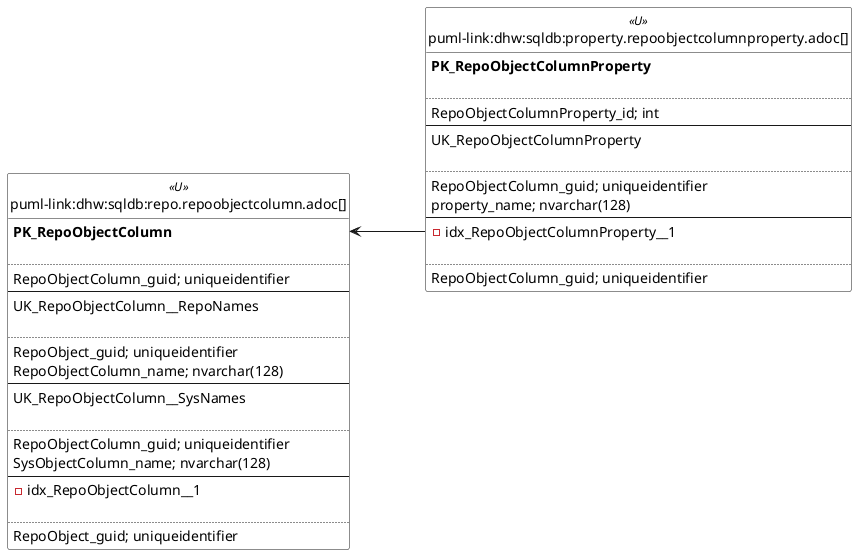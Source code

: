 @startuml
left to right direction
'top to bottom direction
hide circle
'avoide "." issues:
set namespaceSeparator none


skinparam class {
  BackgroundColor White
  BackgroundColor<<FN>> Yellow
  BackgroundColor<<FS>> Yellow
  BackgroundColor<<FT>> LightGray
  BackgroundColor<<IF>> Yellow
  BackgroundColor<<IS>> Yellow
  BackgroundColor<<P>> Aqua
  BackgroundColor<<PC>> Aqua
  BackgroundColor<<SN>> Yellow
  BackgroundColor<<SO>> SlateBlue
  BackgroundColor<<TF>> LightGray
  BackgroundColor<<TR>> Tomato
  BackgroundColor<<U>> White
  BackgroundColor<<V>> WhiteSmoke
  BackgroundColor<<X>> Aqua
  BackgroundColor<<external>> AliceBlue
}


entity "puml-link:dhw:sqldb:property.repoobjectcolumnproperty.adoc[]" as property.RepoObjectColumnProperty << U >> {
**PK_RepoObjectColumnProperty**

..
RepoObjectColumnProperty_id; int
--
UK_RepoObjectColumnProperty

..
RepoObjectColumn_guid; uniqueidentifier
property_name; nvarchar(128)
--
- idx_RepoObjectColumnProperty__1

..
RepoObjectColumn_guid; uniqueidentifier
}

entity "puml-link:dhw:sqldb:repo.repoobjectcolumn.adoc[]" as repo.RepoObjectColumn << U >> {
**PK_RepoObjectColumn**

..
RepoObjectColumn_guid; uniqueidentifier
--
UK_RepoObjectColumn__RepoNames

..
RepoObject_guid; uniqueidentifier
RepoObjectColumn_name; nvarchar(128)
--
UK_RepoObjectColumn__SysNames

..
RepoObjectColumn_guid; uniqueidentifier
SysObjectColumn_name; nvarchar(128)
--
- idx_RepoObjectColumn__1

..
RepoObject_guid; uniqueidentifier
}

"repo.RepoObjectColumn::PK_RepoObjectColumn" <-- "property.RepoObjectColumnProperty::idx_RepoObjectColumnProperty__1"
@enduml

